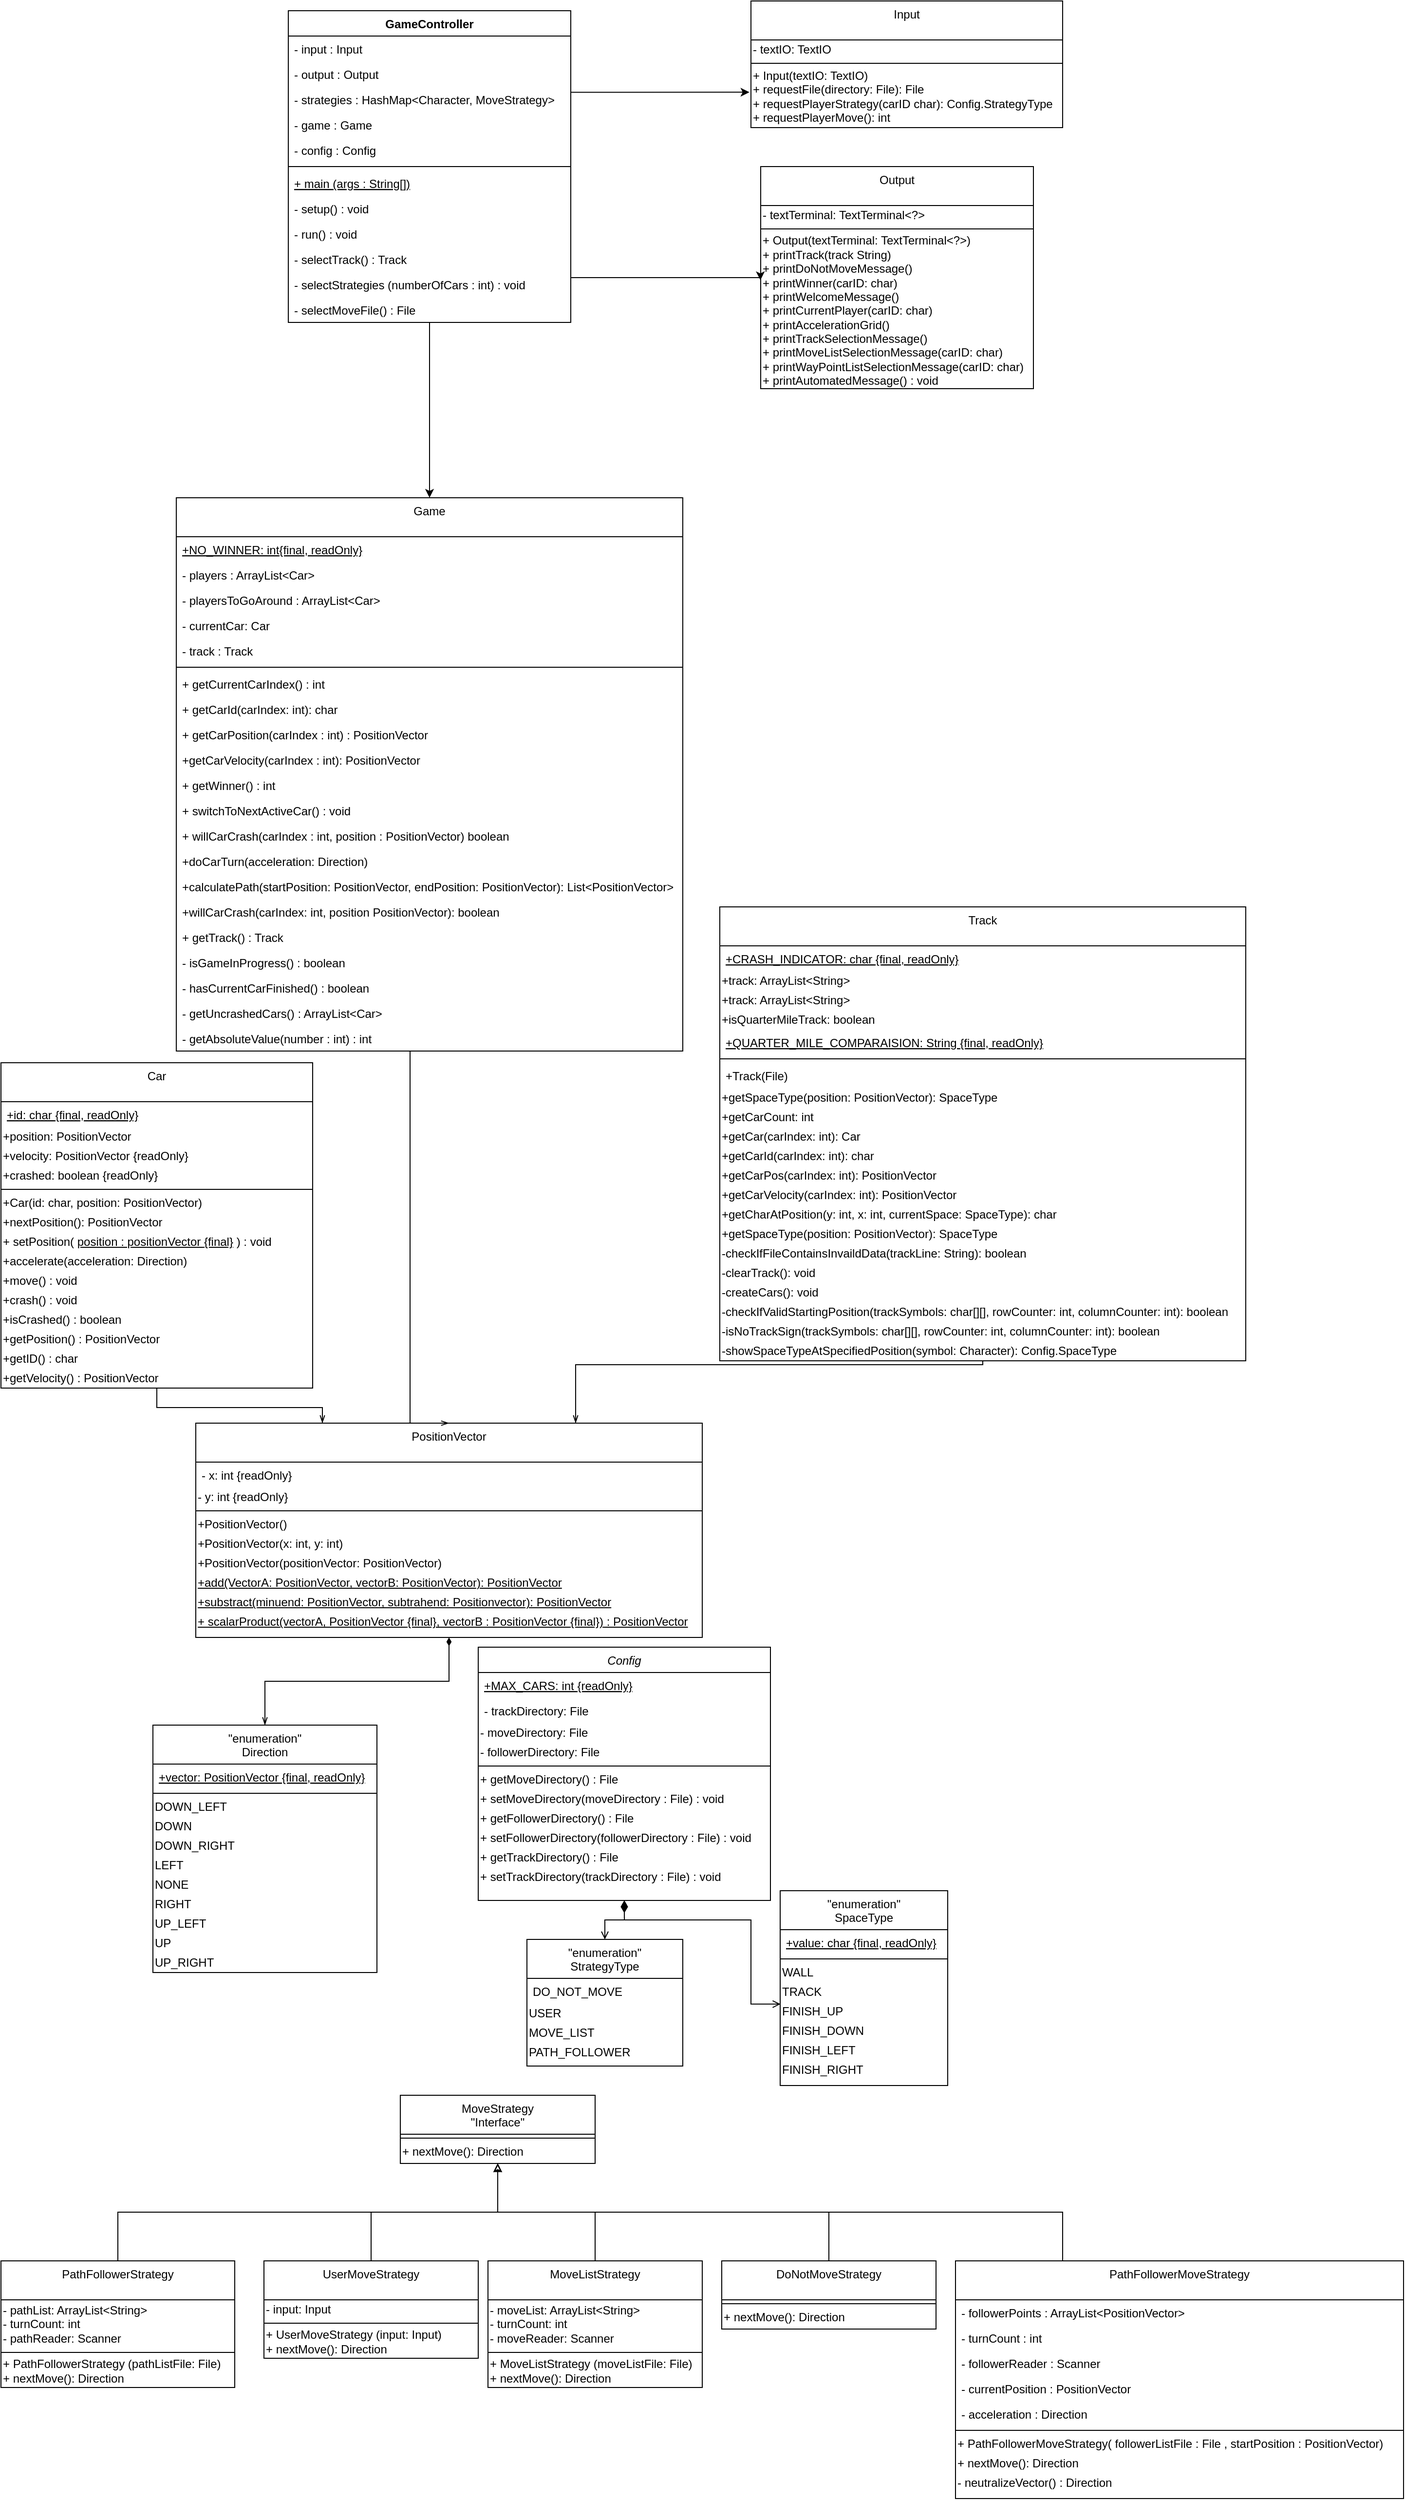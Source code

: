 <mxfile version="14.4.8" type="onedrive"><diagram id="21KPywL8v5zVgEYM9-SO" name="Page-1"><mxGraphModel dx="382" dy="689" grid="1" gridSize="10" guides="1" tooltips="1" connect="1" arrows="1" fold="1" page="1" pageScale="1" pageWidth="827" pageHeight="1169" math="0" shadow="0"><root><mxCell id="0"/><mxCell id="1" parent="0"/><mxCell id="v4-2PvNkM2KqIHNa5-uu-1" value="Config" style="swimlane;fontStyle=2;align=center;verticalAlign=top;childLayout=stackLayout;horizontal=1;startSize=26;horizontalStack=0;resizeParent=1;resizeLast=0;collapsible=1;marginBottom=0;rounded=0;shadow=0;strokeWidth=1;" parent="1" vertex="1"><mxGeometry x="1460" y="1780" width="300" height="260" as="geometry"><mxRectangle x="230" y="140" width="160" height="26" as="alternateBounds"/></mxGeometry></mxCell><mxCell id="v4-2PvNkM2KqIHNa5-uu-2" value="+MAX_CARS: int {readOnly}" style="text;align=left;verticalAlign=top;spacingLeft=4;spacingRight=4;overflow=hidden;rotatable=0;points=[[0,0.5],[1,0.5]];portConstraint=eastwest;rounded=0;shadow=0;html=0;fontStyle=4" parent="v4-2PvNkM2KqIHNa5-uu-1" vertex="1"><mxGeometry y="26" width="300" height="26" as="geometry"/></mxCell><mxCell id="v4-2PvNkM2KqIHNa5-uu-3" value="- trackDirectory: File" style="text;align=left;verticalAlign=top;spacingLeft=4;spacingRight=4;overflow=hidden;rotatable=0;points=[[0,0.5],[1,0.5]];portConstraint=eastwest;rounded=0;shadow=0;html=0;" parent="v4-2PvNkM2KqIHNa5-uu-1" vertex="1"><mxGeometry y="52" width="300" height="26" as="geometry"/></mxCell><mxCell id="v4-2PvNkM2KqIHNa5-uu-4" value="- moveDirectory: File" style="text;html=1;align=left;verticalAlign=middle;resizable=0;points=[];autosize=1;" parent="v4-2PvNkM2KqIHNa5-uu-1" vertex="1"><mxGeometry y="78" width="300" height="20" as="geometry"/></mxCell><mxCell id="v4-2PvNkM2KqIHNa5-uu-5" value="- followerDirectory: File" style="text;html=1;align=left;verticalAlign=middle;resizable=0;points=[];autosize=1;" parent="v4-2PvNkM2KqIHNa5-uu-1" vertex="1"><mxGeometry y="98" width="300" height="20" as="geometry"/></mxCell><mxCell id="v4-2PvNkM2KqIHNa5-uu-162" value="" style="line;html=1;strokeWidth=1;align=left;verticalAlign=middle;spacingTop=-1;spacingLeft=3;spacingRight=3;rotatable=0;labelPosition=right;points=[];portConstraint=eastwest;" parent="v4-2PvNkM2KqIHNa5-uu-1" vertex="1"><mxGeometry y="118" width="300" height="8" as="geometry"/></mxCell><mxCell id="v4-2PvNkM2KqIHNa5-uu-163" value="+ getMoveDirectory() : File" style="text;html=1;align=left;verticalAlign=middle;resizable=0;points=[];autosize=1;" parent="v4-2PvNkM2KqIHNa5-uu-1" vertex="1"><mxGeometry y="126" width="300" height="20" as="geometry"/></mxCell><mxCell id="v4-2PvNkM2KqIHNa5-uu-168" value="+ setMoveDirectory(moveDirectory : File) : void" style="text;html=1;align=left;verticalAlign=middle;resizable=0;points=[];autosize=1;" parent="v4-2PvNkM2KqIHNa5-uu-1" vertex="1"><mxGeometry y="146" width="300" height="20" as="geometry"/></mxCell><mxCell id="v4-2PvNkM2KqIHNa5-uu-167" value="+ getFollowerDirectory() : File" style="text;html=1;align=left;verticalAlign=middle;resizable=0;points=[];autosize=1;" parent="v4-2PvNkM2KqIHNa5-uu-1" vertex="1"><mxGeometry y="166" width="300" height="20" as="geometry"/></mxCell><mxCell id="v4-2PvNkM2KqIHNa5-uu-166" value="+ setFollowerDirectory(followerDirectory : File) : void" style="text;html=1;align=left;verticalAlign=middle;resizable=0;points=[];autosize=1;" parent="v4-2PvNkM2KqIHNa5-uu-1" vertex="1"><mxGeometry y="186" width="300" height="20" as="geometry"/></mxCell><mxCell id="v4-2PvNkM2KqIHNa5-uu-164" value="+ getTrackDirectory() : File" style="text;html=1;align=left;verticalAlign=middle;resizable=0;points=[];autosize=1;" parent="v4-2PvNkM2KqIHNa5-uu-1" vertex="1"><mxGeometry y="206" width="300" height="20" as="geometry"/></mxCell><mxCell id="v4-2PvNkM2KqIHNa5-uu-169" value="+ setTrackDirectory(trackDirectory : File) : void" style="text;html=1;align=left;verticalAlign=middle;resizable=0;points=[];autosize=1;" parent="v4-2PvNkM2KqIHNa5-uu-1" vertex="1"><mxGeometry y="226" width="300" height="20" as="geometry"/></mxCell><mxCell id="v4-2PvNkM2KqIHNa5-uu-6" value="&quot;enumeration&quot;&#10;StrategyType&#10;" style="swimlane;fontStyle=0;align=center;verticalAlign=top;childLayout=stackLayout;horizontal=1;startSize=40;horizontalStack=0;resizeParent=1;resizeLast=0;collapsible=1;marginBottom=0;rounded=0;shadow=0;strokeWidth=1;" parent="1" vertex="1"><mxGeometry x="1510" y="2080" width="160" height="130" as="geometry"><mxRectangle x="340" y="380" width="170" height="26" as="alternateBounds"/></mxGeometry></mxCell><mxCell id="v4-2PvNkM2KqIHNa5-uu-7" value="DO_NOT_MOVE" style="text;align=left;verticalAlign=top;spacingLeft=4;spacingRight=4;overflow=hidden;rotatable=0;points=[[0,0.5],[1,0.5]];portConstraint=eastwest;" parent="v4-2PvNkM2KqIHNa5-uu-6" vertex="1"><mxGeometry y="40" width="160" height="26" as="geometry"/></mxCell><mxCell id="v4-2PvNkM2KqIHNa5-uu-8" value="USER" style="text;html=1;align=left;verticalAlign=middle;resizable=0;points=[];autosize=1;" parent="v4-2PvNkM2KqIHNa5-uu-6" vertex="1"><mxGeometry y="66" width="160" height="20" as="geometry"/></mxCell><mxCell id="v4-2PvNkM2KqIHNa5-uu-9" value="MOVE_LIST" style="text;html=1;align=left;verticalAlign=middle;resizable=0;points=[];autosize=1;" parent="v4-2PvNkM2KqIHNa5-uu-6" vertex="1"><mxGeometry y="86" width="160" height="20" as="geometry"/></mxCell><mxCell id="v4-2PvNkM2KqIHNa5-uu-10" value="PATH_FOLLOWER" style="text;html=1;align=left;verticalAlign=middle;resizable=0;points=[];autosize=1;" parent="v4-2PvNkM2KqIHNa5-uu-6" vertex="1"><mxGeometry y="106" width="160" height="20" as="geometry"/></mxCell><mxCell id="v4-2PvNkM2KqIHNa5-uu-11" value="" style="endArrow=diamondThin;endSize=10;endFill=1;shadow=0;strokeWidth=1;rounded=0;edgeStyle=elbowEdgeStyle;elbow=vertical;startArrow=open;startFill=0;" parent="1" source="v4-2PvNkM2KqIHNa5-uu-6" target="v4-2PvNkM2KqIHNa5-uu-1" edge="1"><mxGeometry width="160" relative="1" as="geometry"><mxPoint x="1530" y="1983" as="sourcePoint"/><mxPoint x="1630" y="1881" as="targetPoint"/></mxGeometry></mxCell><mxCell id="v4-2PvNkM2KqIHNa5-uu-12" value="&quot;enumeration&quot;&#10;SpaceType" style="swimlane;fontStyle=0;align=center;verticalAlign=top;childLayout=stackLayout;horizontal=1;startSize=40;horizontalStack=0;resizeParent=1;resizeLast=0;collapsible=1;marginBottom=0;rounded=0;shadow=0;strokeWidth=1;" parent="1" vertex="1"><mxGeometry x="1770" y="2030" width="172" height="200" as="geometry"><mxRectangle x="550" y="140" width="160" height="26" as="alternateBounds"/></mxGeometry></mxCell><mxCell id="v4-2PvNkM2KqIHNa5-uu-13" value="+value: char {final, readOnly}" style="text;align=left;verticalAlign=top;spacingLeft=4;spacingRight=4;overflow=hidden;rotatable=0;points=[[0,0.5],[1,0.5]];portConstraint=eastwest;rounded=0;shadow=0;html=0;fontStyle=4" parent="v4-2PvNkM2KqIHNa5-uu-12" vertex="1"><mxGeometry y="40" width="172" height="26" as="geometry"/></mxCell><mxCell id="v4-2PvNkM2KqIHNa5-uu-14" value="" style="line;html=1;strokeWidth=1;align=left;verticalAlign=middle;spacingTop=-1;spacingLeft=3;spacingRight=3;rotatable=0;labelPosition=right;points=[];portConstraint=eastwest;" parent="v4-2PvNkM2KqIHNa5-uu-12" vertex="1"><mxGeometry y="66" width="172" height="8" as="geometry"/></mxCell><mxCell id="v4-2PvNkM2KqIHNa5-uu-15" value="&lt;div&gt;&lt;span&gt;WALL&lt;/span&gt;&lt;/div&gt;" style="text;html=1;align=left;verticalAlign=middle;resizable=0;points=[];autosize=1;" parent="v4-2PvNkM2KqIHNa5-uu-12" vertex="1"><mxGeometry y="74" width="172" height="20" as="geometry"/></mxCell><mxCell id="v4-2PvNkM2KqIHNa5-uu-16" value="TRACK" style="text;html=1;align=left;verticalAlign=middle;resizable=0;points=[];autosize=1;" parent="v4-2PvNkM2KqIHNa5-uu-12" vertex="1"><mxGeometry y="94" width="172" height="20" as="geometry"/></mxCell><mxCell id="v4-2PvNkM2KqIHNa5-uu-17" value="FINISH_UP" style="text;html=1;align=left;verticalAlign=middle;resizable=0;points=[];autosize=1;" parent="v4-2PvNkM2KqIHNa5-uu-12" vertex="1"><mxGeometry y="114" width="172" height="20" as="geometry"/></mxCell><mxCell id="v4-2PvNkM2KqIHNa5-uu-18" value="FINISH_DOWN" style="text;html=1;align=left;verticalAlign=middle;resizable=0;points=[];autosize=1;" parent="v4-2PvNkM2KqIHNa5-uu-12" vertex="1"><mxGeometry y="134" width="172" height="20" as="geometry"/></mxCell><mxCell id="v4-2PvNkM2KqIHNa5-uu-19" value="FINISH_LEFT" style="text;html=1;align=left;verticalAlign=middle;resizable=0;points=[];autosize=1;" parent="v4-2PvNkM2KqIHNa5-uu-12" vertex="1"><mxGeometry y="154" width="172" height="20" as="geometry"/></mxCell><mxCell id="v4-2PvNkM2KqIHNa5-uu-20" value="FINISH_RIGHT" style="text;html=1;align=left;verticalAlign=middle;resizable=0;points=[];autosize=1;" parent="v4-2PvNkM2KqIHNa5-uu-12" vertex="1"><mxGeometry y="174" width="172" height="20" as="geometry"/></mxCell><mxCell id="v4-2PvNkM2KqIHNa5-uu-21" style="edgeStyle=orthogonalEdgeStyle;rounded=0;orthogonalLoop=1;jettySize=auto;html=1;entryX=0.002;entryY=0.12;entryDx=0;entryDy=0;entryPerimeter=0;endArrow=open;endFill=0;startArrow=diamondThin;startFill=1;exitX=0.5;exitY=1;exitDx=0;exitDy=0;" parent="1" source="v4-2PvNkM2KqIHNa5-uu-1" target="v4-2PvNkM2KqIHNa5-uu-17" edge="1"><mxGeometry relative="1" as="geometry"><Array as="points"><mxPoint x="1610" y="2060"/><mxPoint x="1740" y="2060"/><mxPoint x="1740" y="2146"/></Array></mxGeometry></mxCell><mxCell id="v4-2PvNkM2KqIHNa5-uu-22" value="&quot;enumeration&quot;&#10;Direction" style="swimlane;fontStyle=0;align=center;verticalAlign=top;childLayout=stackLayout;horizontal=1;startSize=40;horizontalStack=0;resizeParent=1;resizeLast=0;collapsible=1;marginBottom=0;rounded=0;shadow=0;strokeWidth=1;" parent="1" vertex="1"><mxGeometry x="1126" y="1860" width="230" height="254" as="geometry"><mxRectangle x="550" y="140" width="160" height="26" as="alternateBounds"/></mxGeometry></mxCell><mxCell id="v4-2PvNkM2KqIHNa5-uu-23" value="+vector: PositionVector {final, readOnly}" style="text;align=left;verticalAlign=top;spacingLeft=4;spacingRight=4;overflow=hidden;rotatable=0;points=[[0,0.5],[1,0.5]];portConstraint=eastwest;rounded=0;shadow=0;html=0;fontStyle=4" parent="v4-2PvNkM2KqIHNa5-uu-22" vertex="1"><mxGeometry y="40" width="230" height="26" as="geometry"/></mxCell><mxCell id="v4-2PvNkM2KqIHNa5-uu-24" value="" style="line;html=1;strokeWidth=1;align=left;verticalAlign=middle;spacingTop=-1;spacingLeft=3;spacingRight=3;rotatable=0;labelPosition=right;points=[];portConstraint=eastwest;" parent="v4-2PvNkM2KqIHNa5-uu-22" vertex="1"><mxGeometry y="66" width="230" height="8" as="geometry"/></mxCell><mxCell id="v4-2PvNkM2KqIHNa5-uu-25" value="&lt;div&gt;&lt;span&gt;DOWN_LEFT&lt;/span&gt;&lt;/div&gt;" style="text;html=1;align=left;verticalAlign=middle;resizable=0;points=[];autosize=1;" parent="v4-2PvNkM2KqIHNa5-uu-22" vertex="1"><mxGeometry y="74" width="230" height="20" as="geometry"/></mxCell><mxCell id="v4-2PvNkM2KqIHNa5-uu-26" value="DOWN" style="text;html=1;align=left;verticalAlign=middle;resizable=0;points=[];autosize=1;" parent="v4-2PvNkM2KqIHNa5-uu-22" vertex="1"><mxGeometry y="94" width="230" height="20" as="geometry"/></mxCell><mxCell id="v4-2PvNkM2KqIHNa5-uu-27" value="DOWN_RIGHT" style="text;html=1;align=left;verticalAlign=middle;resizable=0;points=[];autosize=1;" parent="v4-2PvNkM2KqIHNa5-uu-22" vertex="1"><mxGeometry y="114" width="230" height="20" as="geometry"/></mxCell><mxCell id="v4-2PvNkM2KqIHNa5-uu-28" value="LEFT" style="text;html=1;align=left;verticalAlign=middle;resizable=0;points=[];autosize=1;" parent="v4-2PvNkM2KqIHNa5-uu-22" vertex="1"><mxGeometry y="134" width="230" height="20" as="geometry"/></mxCell><mxCell id="v4-2PvNkM2KqIHNa5-uu-29" value="NONE" style="text;html=1;align=left;verticalAlign=middle;resizable=0;points=[];autosize=1;" parent="v4-2PvNkM2KqIHNa5-uu-22" vertex="1"><mxGeometry y="154" width="230" height="20" as="geometry"/></mxCell><mxCell id="v4-2PvNkM2KqIHNa5-uu-30" value="RIGHT" style="text;html=1;align=left;verticalAlign=middle;resizable=0;points=[];autosize=1;" parent="v4-2PvNkM2KqIHNa5-uu-22" vertex="1"><mxGeometry y="174" width="230" height="20" as="geometry"/></mxCell><mxCell id="v4-2PvNkM2KqIHNa5-uu-31" value="UP_LEFT" style="text;html=1;align=left;verticalAlign=middle;resizable=0;points=[];autosize=1;" parent="v4-2PvNkM2KqIHNa5-uu-22" vertex="1"><mxGeometry y="194" width="230" height="20" as="geometry"/></mxCell><mxCell id="v4-2PvNkM2KqIHNa5-uu-32" value="UP" style="text;html=1;align=left;verticalAlign=middle;resizable=0;points=[];autosize=1;" parent="v4-2PvNkM2KqIHNa5-uu-22" vertex="1"><mxGeometry y="214" width="230" height="20" as="geometry"/></mxCell><mxCell id="v4-2PvNkM2KqIHNa5-uu-33" value="UP_RIGHT" style="text;html=1;align=left;verticalAlign=middle;resizable=0;points=[];autosize=1;" parent="v4-2PvNkM2KqIHNa5-uu-22" vertex="1"><mxGeometry y="234" width="230" height="20" as="geometry"/></mxCell><mxCell id="v4-2PvNkM2KqIHNa5-uu-34" style="edgeStyle=orthogonalEdgeStyle;rounded=0;orthogonalLoop=1;jettySize=auto;html=1;entryX=0.5;entryY=0;entryDx=0;entryDy=0;startArrow=diamondThin;startFill=1;endArrow=openThin;endFill=0;" parent="1" source="v4-2PvNkM2KqIHNa5-uu-35" target="v4-2PvNkM2KqIHNa5-uu-22" edge="1"><mxGeometry relative="1" as="geometry"/></mxCell><mxCell id="v4-2PvNkM2KqIHNa5-uu-35" value="PositionVector" style="swimlane;fontStyle=0;align=center;verticalAlign=top;childLayout=stackLayout;horizontal=1;startSize=40;horizontalStack=0;resizeParent=1;resizeLast=0;collapsible=1;marginBottom=0;rounded=0;shadow=0;strokeWidth=1;" parent="1" vertex="1"><mxGeometry x="1170" y="1550" width="520" height="220" as="geometry"><mxRectangle x="550" y="140" width="160" height="26" as="alternateBounds"/></mxGeometry></mxCell><mxCell id="v4-2PvNkM2KqIHNa5-uu-36" value="- x: int {readOnly}" style="text;align=left;verticalAlign=top;spacingLeft=4;spacingRight=4;overflow=hidden;rotatable=0;points=[[0,0.5],[1,0.5]];portConstraint=eastwest;rounded=0;shadow=0;html=0;" parent="v4-2PvNkM2KqIHNa5-uu-35" vertex="1"><mxGeometry y="40" width="520" height="26" as="geometry"/></mxCell><mxCell id="v4-2PvNkM2KqIHNa5-uu-37" value="- y: int {readOnly}" style="text;html=1;align=left;verticalAlign=middle;resizable=0;points=[];autosize=1;" parent="v4-2PvNkM2KqIHNa5-uu-35" vertex="1"><mxGeometry y="66" width="520" height="20" as="geometry"/></mxCell><mxCell id="v4-2PvNkM2KqIHNa5-uu-38" value="" style="line;html=1;strokeWidth=1;align=left;verticalAlign=middle;spacingTop=-1;spacingLeft=3;spacingRight=3;rotatable=0;labelPosition=right;points=[];portConstraint=eastwest;" parent="v4-2PvNkM2KqIHNa5-uu-35" vertex="1"><mxGeometry y="86" width="520" height="8" as="geometry"/></mxCell><mxCell id="v4-2PvNkM2KqIHNa5-uu-39" value="&lt;div&gt;&lt;span&gt;+PositionVector()&lt;/span&gt;&lt;/div&gt;" style="text;html=1;align=left;verticalAlign=middle;resizable=0;points=[];autosize=1;" parent="v4-2PvNkM2KqIHNa5-uu-35" vertex="1"><mxGeometry y="94" width="520" height="20" as="geometry"/></mxCell><mxCell id="v4-2PvNkM2KqIHNa5-uu-40" value="+PositionVector(x: int, y: int)" style="text;html=1;align=left;verticalAlign=middle;resizable=0;points=[];autosize=1;" parent="v4-2PvNkM2KqIHNa5-uu-35" vertex="1"><mxGeometry y="114" width="520" height="20" as="geometry"/></mxCell><mxCell id="v4-2PvNkM2KqIHNa5-uu-41" value="+PositionVector(positionVector: PositionVector)" style="text;html=1;align=left;verticalAlign=middle;resizable=0;points=[];autosize=1;" parent="v4-2PvNkM2KqIHNa5-uu-35" vertex="1"><mxGeometry y="134" width="520" height="20" as="geometry"/></mxCell><mxCell id="v4-2PvNkM2KqIHNa5-uu-42" value="&lt;u&gt;+add(VectorA: PositionVector, vectorB: PositionVector): PositionVector&lt;/u&gt;" style="text;html=1;align=left;verticalAlign=middle;resizable=0;points=[];autosize=1;" parent="v4-2PvNkM2KqIHNa5-uu-35" vertex="1"><mxGeometry y="154" width="520" height="20" as="geometry"/></mxCell><mxCell id="v4-2PvNkM2KqIHNa5-uu-43" value="&lt;u&gt;+substract(minuend: PositionVector, subtrahend: Positionvector): PositionVector&lt;/u&gt;" style="text;html=1;align=left;verticalAlign=middle;resizable=0;points=[];autosize=1;" parent="v4-2PvNkM2KqIHNa5-uu-35" vertex="1"><mxGeometry y="174" width="520" height="20" as="geometry"/></mxCell><mxCell id="v4-2PvNkM2KqIHNa5-uu-158" value="&lt;u&gt;+ scalarProduct(vectorA,&amp;nbsp;PositionVector {final}, vectorB : PositionVector {final}) : PositionVector&lt;/u&gt;" style="text;html=1;align=left;verticalAlign=middle;resizable=0;points=[];autosize=1;" parent="v4-2PvNkM2KqIHNa5-uu-35" vertex="1"><mxGeometry y="194" width="520" height="20" as="geometry"/></mxCell><mxCell id="v4-2PvNkM2KqIHNa5-uu-44" style="edgeStyle=orthogonalEdgeStyle;rounded=0;orthogonalLoop=1;jettySize=auto;html=1;entryX=0.75;entryY=0;entryDx=0;entryDy=0;startArrow=none;startFill=0;endArrow=openThin;endFill=0;exitX=0.5;exitY=1;exitDx=0;exitDy=0;" parent="1" source="v4-2PvNkM2KqIHNa5-uu-45" target="v4-2PvNkM2KqIHNa5-uu-35" edge="1"><mxGeometry relative="1" as="geometry"><Array as="points"><mxPoint x="1700" y="1490"/><mxPoint x="1500" y="1490"/></Array></mxGeometry></mxCell><mxCell id="v4-2PvNkM2KqIHNa5-uu-45" value="Track" style="swimlane;fontStyle=0;align=center;verticalAlign=top;childLayout=stackLayout;horizontal=1;startSize=40;horizontalStack=0;resizeParent=1;resizeLast=0;collapsible=1;marginBottom=0;rounded=0;shadow=0;strokeWidth=1;" parent="1" vertex="1"><mxGeometry x="1708" y="1020" width="540" height="466" as="geometry"><mxRectangle x="550" y="140" width="160" height="26" as="alternateBounds"/></mxGeometry></mxCell><mxCell id="2ysKxcQ1Nzf8KWPcoLkN-2" value="+CRASH_INDICATOR: char {final, readOnly}" style="text;align=left;verticalAlign=top;spacingLeft=4;spacingRight=4;overflow=hidden;rotatable=0;points=[[0,0.5],[1,0.5]];portConstraint=eastwest;rounded=0;shadow=0;html=0;fontStyle=4" parent="v4-2PvNkM2KqIHNa5-uu-45" vertex="1"><mxGeometry y="40" width="540" height="26" as="geometry"/></mxCell><mxCell id="2ysKxcQ1Nzf8KWPcoLkN-3" value="+track: ArrayList&amp;lt;String&amp;gt;" style="text;html=1;align=left;verticalAlign=middle;resizable=0;points=[];autosize=1;" parent="v4-2PvNkM2KqIHNa5-uu-45" vertex="1"><mxGeometry y="66" width="540" height="20" as="geometry"/></mxCell><mxCell id="2ysKxcQ1Nzf8KWPcoLkN-5" value="+track: ArrayList&amp;lt;String&amp;gt;" style="text;html=1;align=left;verticalAlign=middle;resizable=0;points=[];autosize=1;" parent="v4-2PvNkM2KqIHNa5-uu-45" vertex="1"><mxGeometry y="86" width="540" height="20" as="geometry"/></mxCell><mxCell id="2ysKxcQ1Nzf8KWPcoLkN-4" value="+isQuarterMileTrack: boolean" style="text;html=1;align=left;verticalAlign=middle;resizable=0;points=[];autosize=1;" parent="v4-2PvNkM2KqIHNa5-uu-45" vertex="1"><mxGeometry y="106" width="540" height="20" as="geometry"/></mxCell><mxCell id="2ysKxcQ1Nzf8KWPcoLkN-6" value="+QUARTER_MILE_COMPARAISION: String {final, readOnly}" style="text;align=left;verticalAlign=top;spacingLeft=4;spacingRight=4;overflow=hidden;rotatable=0;points=[[0,0.5],[1,0.5]];portConstraint=eastwest;rounded=0;shadow=0;html=0;fontStyle=4" parent="v4-2PvNkM2KqIHNa5-uu-45" vertex="1"><mxGeometry y="126" width="540" height="26" as="geometry"/></mxCell><mxCell id="2ysKxcQ1Nzf8KWPcoLkN-1" value="" style="line;html=1;strokeWidth=1;align=left;verticalAlign=middle;spacingTop=-1;spacingLeft=3;spacingRight=3;rotatable=0;labelPosition=right;points=[];portConstraint=eastwest;" parent="v4-2PvNkM2KqIHNa5-uu-45" vertex="1"><mxGeometry y="152" width="540" height="8" as="geometry"/></mxCell><mxCell id="v4-2PvNkM2KqIHNa5-uu-46" value="+Track(File)" style="text;align=left;verticalAlign=top;spacingLeft=4;spacingRight=4;overflow=hidden;rotatable=0;points=[[0,0.5],[1,0.5]];portConstraint=eastwest;rounded=0;shadow=0;html=0;" parent="v4-2PvNkM2KqIHNa5-uu-45" vertex="1"><mxGeometry y="160" width="540" height="26" as="geometry"/></mxCell><mxCell id="v4-2PvNkM2KqIHNa5-uu-47" value="&lt;div&gt;&lt;span&gt;+getSpaceType(position: PositionVector): SpaceType&lt;/span&gt;&lt;/div&gt;" style="text;html=1;align=left;verticalAlign=middle;resizable=0;points=[];autosize=1;" parent="v4-2PvNkM2KqIHNa5-uu-45" vertex="1"><mxGeometry y="186" width="540" height="20" as="geometry"/></mxCell><mxCell id="v4-2PvNkM2KqIHNa5-uu-48" value="+getCarCount: int" style="text;html=1;align=left;verticalAlign=middle;resizable=0;points=[];autosize=1;" parent="v4-2PvNkM2KqIHNa5-uu-45" vertex="1"><mxGeometry y="206" width="540" height="20" as="geometry"/></mxCell><mxCell id="v4-2PvNkM2KqIHNa5-uu-49" value="+getCar(carIndex: int): Car" style="text;html=1;align=left;verticalAlign=middle;resizable=0;points=[];autosize=1;" parent="v4-2PvNkM2KqIHNa5-uu-45" vertex="1"><mxGeometry y="226" width="540" height="20" as="geometry"/></mxCell><mxCell id="v4-2PvNkM2KqIHNa5-uu-50" value="+getCarId(carIndex: int): char" style="text;html=1;align=left;verticalAlign=middle;resizable=0;points=[];autosize=1;" parent="v4-2PvNkM2KqIHNa5-uu-45" vertex="1"><mxGeometry y="246" width="540" height="20" as="geometry"/></mxCell><mxCell id="v4-2PvNkM2KqIHNa5-uu-51" value="+getCarPos(carIndex: int): PositionVector" style="text;html=1;align=left;verticalAlign=middle;resizable=0;points=[];autosize=1;" parent="v4-2PvNkM2KqIHNa5-uu-45" vertex="1"><mxGeometry y="266" width="540" height="20" as="geometry"/></mxCell><mxCell id="v4-2PvNkM2KqIHNa5-uu-52" value="+getCarVelocity(carIndex: int): PositionVector" style="text;html=1;align=left;verticalAlign=middle;resizable=0;points=[];autosize=1;" parent="v4-2PvNkM2KqIHNa5-uu-45" vertex="1"><mxGeometry y="286" width="540" height="20" as="geometry"/></mxCell><mxCell id="v4-2PvNkM2KqIHNa5-uu-53" value="+getCharAtPosition(y: int, x: int, currentSpace: SpaceType): char" style="text;html=1;align=left;verticalAlign=middle;resizable=0;points=[];autosize=1;" parent="v4-2PvNkM2KqIHNa5-uu-45" vertex="1"><mxGeometry y="306" width="540" height="20" as="geometry"/></mxCell><mxCell id="2ysKxcQ1Nzf8KWPcoLkN-12" value="&lt;div&gt;&lt;span&gt;+getSpaceType(position: PositionVector): SpaceType&lt;/span&gt;&lt;/div&gt;" style="text;html=1;align=left;verticalAlign=middle;resizable=0;points=[];autosize=1;" parent="v4-2PvNkM2KqIHNa5-uu-45" vertex="1"><mxGeometry y="326" width="540" height="20" as="geometry"/></mxCell><mxCell id="v4-2PvNkM2KqIHNa5-uu-54" value="-checkIfFileContainsInvaildData(trackLine: String): boolean" style="text;html=1;align=left;verticalAlign=middle;resizable=0;points=[];autosize=1;" parent="v4-2PvNkM2KqIHNa5-uu-45" vertex="1"><mxGeometry y="346" width="540" height="20" as="geometry"/></mxCell><mxCell id="2ysKxcQ1Nzf8KWPcoLkN-7" value="&lt;div&gt;&lt;span&gt;-clearTrack(): void&lt;/span&gt;&lt;/div&gt;" style="text;html=1;align=left;verticalAlign=middle;resizable=0;points=[];autosize=1;" parent="v4-2PvNkM2KqIHNa5-uu-45" vertex="1"><mxGeometry y="366" width="540" height="20" as="geometry"/></mxCell><mxCell id="2ysKxcQ1Nzf8KWPcoLkN-8" value="&lt;div&gt;&lt;span&gt;-createCars(): void&lt;/span&gt;&lt;/div&gt;" style="text;html=1;align=left;verticalAlign=middle;resizable=0;points=[];autosize=1;" parent="v4-2PvNkM2KqIHNa5-uu-45" vertex="1"><mxGeometry y="386" width="540" height="20" as="geometry"/></mxCell><mxCell id="2ysKxcQ1Nzf8KWPcoLkN-9" value="&lt;div&gt;&lt;span&gt;-checkIfValidStartingPosition(trackSymbols: char[][], rowCounter: int, columnCounter: int): boolean&amp;nbsp;&lt;/span&gt;&lt;/div&gt;" style="text;html=1;align=left;verticalAlign=middle;resizable=0;points=[];autosize=1;" parent="v4-2PvNkM2KqIHNa5-uu-45" vertex="1"><mxGeometry y="406" width="540" height="20" as="geometry"/></mxCell><mxCell id="2ysKxcQ1Nzf8KWPcoLkN-10" value="&lt;div&gt;&lt;span&gt;-isNoTrackSign(trackSymbols: char[][], rowCounter: int, columnCounter: int): boolean&lt;/span&gt;&lt;/div&gt;" style="text;html=1;align=left;verticalAlign=middle;resizable=0;points=[];autosize=1;" parent="v4-2PvNkM2KqIHNa5-uu-45" vertex="1"><mxGeometry y="426" width="540" height="20" as="geometry"/></mxCell><mxCell id="2ysKxcQ1Nzf8KWPcoLkN-11" value="&lt;div&gt;&lt;span&gt;-showSpaceTypeAtSpecifiedPosition(symbol: Character): Config.SpaceType&lt;/span&gt;&lt;/div&gt;" style="text;html=1;align=left;verticalAlign=middle;resizable=0;points=[];autosize=1;" parent="v4-2PvNkM2KqIHNa5-uu-45" vertex="1"><mxGeometry y="446" width="540" height="20" as="geometry"/></mxCell><mxCell id="v4-2PvNkM2KqIHNa5-uu-55" style="edgeStyle=orthogonalEdgeStyle;rounded=0;orthogonalLoop=1;jettySize=auto;html=1;entryX=0.25;entryY=0;entryDx=0;entryDy=0;startArrow=none;startFill=0;endArrow=openThin;endFill=0;" parent="1" source="v4-2PvNkM2KqIHNa5-uu-56" target="v4-2PvNkM2KqIHNa5-uu-35" edge="1"><mxGeometry relative="1" as="geometry"/></mxCell><mxCell id="v4-2PvNkM2KqIHNa5-uu-56" value="Car" style="swimlane;fontStyle=0;align=center;verticalAlign=top;childLayout=stackLayout;horizontal=1;startSize=40;horizontalStack=0;resizeParent=1;resizeLast=0;collapsible=1;marginBottom=0;rounded=0;shadow=0;strokeWidth=1;" parent="1" vertex="1"><mxGeometry x="970" y="1180" width="320" height="334" as="geometry"><mxRectangle x="550" y="140" width="160" height="26" as="alternateBounds"/></mxGeometry></mxCell><mxCell id="v4-2PvNkM2KqIHNa5-uu-57" value="+id: char {final, readOnly}" style="text;align=left;verticalAlign=top;spacingLeft=4;spacingRight=4;overflow=hidden;rotatable=0;points=[[0,0.5],[1,0.5]];portConstraint=eastwest;rounded=0;shadow=0;html=0;fontStyle=4" parent="v4-2PvNkM2KqIHNa5-uu-56" vertex="1"><mxGeometry y="40" width="320" height="26" as="geometry"/></mxCell><mxCell id="v4-2PvNkM2KqIHNa5-uu-58" value="+position: PositionVector" style="text;html=1;align=left;verticalAlign=middle;resizable=0;points=[];autosize=1;" parent="v4-2PvNkM2KqIHNa5-uu-56" vertex="1"><mxGeometry y="66" width="320" height="20" as="geometry"/></mxCell><mxCell id="v4-2PvNkM2KqIHNa5-uu-59" value="+velocity: PositionVector {readOnly}" style="text;html=1;align=left;verticalAlign=middle;resizable=0;points=[];autosize=1;" parent="v4-2PvNkM2KqIHNa5-uu-56" vertex="1"><mxGeometry y="86" width="320" height="20" as="geometry"/></mxCell><mxCell id="v4-2PvNkM2KqIHNa5-uu-60" value="+crashed: boolean {readOnly}" style="text;html=1;align=left;verticalAlign=middle;resizable=0;points=[];autosize=1;" parent="v4-2PvNkM2KqIHNa5-uu-56" vertex="1"><mxGeometry y="106" width="320" height="20" as="geometry"/></mxCell><mxCell id="v4-2PvNkM2KqIHNa5-uu-61" value="" style="line;html=1;strokeWidth=1;align=left;verticalAlign=middle;spacingTop=-1;spacingLeft=3;spacingRight=3;rotatable=0;labelPosition=right;points=[];portConstraint=eastwest;" parent="v4-2PvNkM2KqIHNa5-uu-56" vertex="1"><mxGeometry y="126" width="320" height="8" as="geometry"/></mxCell><mxCell id="v4-2PvNkM2KqIHNa5-uu-62" value="+Car(id: char, position: PositionVector)" style="text;html=1;align=left;verticalAlign=middle;resizable=0;points=[];autosize=1;" parent="v4-2PvNkM2KqIHNa5-uu-56" vertex="1"><mxGeometry y="134" width="320" height="20" as="geometry"/></mxCell><mxCell id="v4-2PvNkM2KqIHNa5-uu-63" value="+nextPosition(): PositionVector" style="text;html=1;align=left;verticalAlign=middle;resizable=0;points=[];autosize=1;" parent="v4-2PvNkM2KqIHNa5-uu-56" vertex="1"><mxGeometry y="154" width="320" height="20" as="geometry"/></mxCell><mxCell id="v4-2PvNkM2KqIHNa5-uu-155" value="+ setPosition( &lt;u&gt;position : positionVector {final}&lt;/u&gt; ) : void" style="text;html=1;align=left;verticalAlign=middle;resizable=0;points=[];autosize=1;" parent="v4-2PvNkM2KqIHNa5-uu-56" vertex="1"><mxGeometry y="174" width="320" height="20" as="geometry"/></mxCell><mxCell id="v4-2PvNkM2KqIHNa5-uu-64" value="+accelerate(acceleration: Direction)" style="text;html=1;align=left;verticalAlign=middle;resizable=0;points=[];autosize=1;" parent="v4-2PvNkM2KqIHNa5-uu-56" vertex="1"><mxGeometry y="194" width="320" height="20" as="geometry"/></mxCell><mxCell id="v4-2PvNkM2KqIHNa5-uu-65" value="&lt;div&gt;&lt;span&gt;+move() : void&lt;/span&gt;&lt;/div&gt;" style="text;html=1;align=left;verticalAlign=middle;resizable=0;points=[];autosize=1;" parent="v4-2PvNkM2KqIHNa5-uu-56" vertex="1"><mxGeometry y="214" width="320" height="20" as="geometry"/></mxCell><mxCell id="v4-2PvNkM2KqIHNa5-uu-66" value="+crash() : void" style="text;html=1;align=left;verticalAlign=middle;resizable=0;points=[];autosize=1;" parent="v4-2PvNkM2KqIHNa5-uu-56" vertex="1"><mxGeometry y="234" width="320" height="20" as="geometry"/></mxCell><mxCell id="v4-2PvNkM2KqIHNa5-uu-67" value="+isCrashed() : boolean" style="text;html=1;align=left;verticalAlign=middle;resizable=0;points=[];autosize=1;" parent="v4-2PvNkM2KqIHNa5-uu-56" vertex="1"><mxGeometry y="254" width="320" height="20" as="geometry"/></mxCell><mxCell id="v4-2PvNkM2KqIHNa5-uu-68" value="+getPosition() : PositionVector" style="text;html=1;align=left;verticalAlign=middle;resizable=0;points=[];autosize=1;" parent="v4-2PvNkM2KqIHNa5-uu-56" vertex="1"><mxGeometry y="274" width="320" height="20" as="geometry"/></mxCell><mxCell id="v4-2PvNkM2KqIHNa5-uu-69" value="+getID() : char" style="text;html=1;align=left;verticalAlign=middle;resizable=0;points=[];autosize=1;" parent="v4-2PvNkM2KqIHNa5-uu-56" vertex="1"><mxGeometry y="294" width="320" height="20" as="geometry"/></mxCell><mxCell id="v4-2PvNkM2KqIHNa5-uu-70" value="&lt;div&gt;&lt;span&gt;+getVelocity() : PositionVector&lt;/span&gt;&lt;/div&gt;" style="text;html=1;align=left;verticalAlign=middle;resizable=0;points=[];autosize=1;" parent="v4-2PvNkM2KqIHNa5-uu-56" vertex="1"><mxGeometry y="314" width="320" height="20" as="geometry"/></mxCell><mxCell id="v4-2PvNkM2KqIHNa5-uu-71" style="edgeStyle=orthogonalEdgeStyle;rounded=0;orthogonalLoop=1;jettySize=auto;html=1;entryX=0.5;entryY=0;entryDx=0;entryDy=0;startArrow=none;startFill=0;endArrow=openThin;endFill=0;" parent="1" source="v4-2PvNkM2KqIHNa5-uu-72" target="v4-2PvNkM2KqIHNa5-uu-35" edge="1"><mxGeometry relative="1" as="geometry"><Array as="points"><mxPoint x="1390" y="1260"/><mxPoint x="1390" y="1260"/></Array></mxGeometry></mxCell><mxCell id="v4-2PvNkM2KqIHNa5-uu-72" value="Game" style="swimlane;fontStyle=0;align=center;verticalAlign=top;childLayout=stackLayout;horizontal=1;startSize=40;horizontalStack=0;resizeParent=1;resizeLast=0;collapsible=1;marginBottom=0;rounded=0;shadow=0;strokeWidth=1;" parent="1" vertex="1"><mxGeometry x="1150" y="600" width="520" height="568" as="geometry"><mxRectangle x="550" y="140" width="160" height="26" as="alternateBounds"/></mxGeometry></mxCell><mxCell id="v4-2PvNkM2KqIHNa5-uu-73" value="+NO_WINNER: int{final, readOnly}" style="text;align=left;verticalAlign=top;spacingLeft=4;spacingRight=4;overflow=hidden;rotatable=0;points=[[0,0.5],[1,0.5]];portConstraint=eastwest;rounded=0;shadow=0;html=0;fontStyle=4" parent="v4-2PvNkM2KqIHNa5-uu-72" vertex="1"><mxGeometry y="40" width="520" height="26" as="geometry"/></mxCell><mxCell id="v4-2PvNkM2KqIHNa5-uu-74" value="- players : ArrayList&lt;Car&gt;" style="text;strokeColor=none;fillColor=none;align=left;verticalAlign=top;spacingLeft=4;spacingRight=4;overflow=hidden;rotatable=0;points=[[0,0.5],[1,0.5]];portConstraint=eastwest;" parent="v4-2PvNkM2KqIHNa5-uu-72" vertex="1"><mxGeometry y="66" width="520" height="26" as="geometry"/></mxCell><mxCell id="v4-2PvNkM2KqIHNa5-uu-75" value="- playersToGoAround : ArrayList&lt;Car&gt;" style="text;strokeColor=none;fillColor=none;align=left;verticalAlign=top;spacingLeft=4;spacingRight=4;overflow=hidden;rotatable=0;points=[[0,0.5],[1,0.5]];portConstraint=eastwest;" parent="v4-2PvNkM2KqIHNa5-uu-72" vertex="1"><mxGeometry y="92" width="520" height="26" as="geometry"/></mxCell><mxCell id="v4-2PvNkM2KqIHNa5-uu-76" value="- currentCar: Car" style="text;strokeColor=none;fillColor=none;align=left;verticalAlign=top;spacingLeft=4;spacingRight=4;overflow=hidden;rotatable=0;points=[[0,0.5],[1,0.5]];portConstraint=eastwest;" parent="v4-2PvNkM2KqIHNa5-uu-72" vertex="1"><mxGeometry y="118" width="520" height="26" as="geometry"/></mxCell><mxCell id="v4-2PvNkM2KqIHNa5-uu-77" value="- track : Track" style="text;strokeColor=none;fillColor=none;align=left;verticalAlign=top;spacingLeft=4;spacingRight=4;overflow=hidden;rotatable=0;points=[[0,0.5],[1,0.5]];portConstraint=eastwest;" parent="v4-2PvNkM2KqIHNa5-uu-72" vertex="1"><mxGeometry y="144" width="520" height="26" as="geometry"/></mxCell><mxCell id="v4-2PvNkM2KqIHNa5-uu-78" value="" style="line;html=1;strokeWidth=1;align=left;verticalAlign=middle;spacingTop=-1;spacingLeft=3;spacingRight=3;rotatable=0;labelPosition=right;points=[];portConstraint=eastwest;" parent="v4-2PvNkM2KqIHNa5-uu-72" vertex="1"><mxGeometry y="170" width="520" height="8" as="geometry"/></mxCell><mxCell id="v4-2PvNkM2KqIHNa5-uu-79" value="+ getCurrentCarIndex() : int" style="text;strokeColor=none;fillColor=none;align=left;verticalAlign=top;spacingLeft=4;spacingRight=4;overflow=hidden;rotatable=0;points=[[0,0.5],[1,0.5]];portConstraint=eastwest;" parent="v4-2PvNkM2KqIHNa5-uu-72" vertex="1"><mxGeometry y="178" width="520" height="26" as="geometry"/></mxCell><mxCell id="v4-2PvNkM2KqIHNa5-uu-80" value="+ getCarId(carIndex: int): char" style="text;strokeColor=none;fillColor=none;align=left;verticalAlign=top;spacingLeft=4;spacingRight=4;overflow=hidden;rotatable=0;points=[[0,0.5],[1,0.5]];portConstraint=eastwest;" parent="v4-2PvNkM2KqIHNa5-uu-72" vertex="1"><mxGeometry y="204" width="520" height="26" as="geometry"/></mxCell><mxCell id="v4-2PvNkM2KqIHNa5-uu-81" value="+ getCarPosition(carIndex : int) : PositionVector" style="text;strokeColor=none;fillColor=none;align=left;verticalAlign=top;spacingLeft=4;spacingRight=4;overflow=hidden;rotatable=0;points=[[0,0.5],[1,0.5]];portConstraint=eastwest;" parent="v4-2PvNkM2KqIHNa5-uu-72" vertex="1"><mxGeometry y="230" width="520" height="26" as="geometry"/></mxCell><mxCell id="v4-2PvNkM2KqIHNa5-uu-82" value="+getCarVelocity(carIndex : int): PositionVector" style="text;strokeColor=none;fillColor=none;align=left;verticalAlign=top;spacingLeft=4;spacingRight=4;overflow=hidden;rotatable=0;points=[[0,0.5],[1,0.5]];portConstraint=eastwest;" parent="v4-2PvNkM2KqIHNa5-uu-72" vertex="1"><mxGeometry y="256" width="520" height="26" as="geometry"/></mxCell><mxCell id="v4-2PvNkM2KqIHNa5-uu-83" value="+ getWinner() : int" style="text;strokeColor=none;fillColor=none;align=left;verticalAlign=top;spacingLeft=4;spacingRight=4;overflow=hidden;rotatable=0;points=[[0,0.5],[1,0.5]];portConstraint=eastwest;" parent="v4-2PvNkM2KqIHNa5-uu-72" vertex="1"><mxGeometry y="282" width="520" height="26" as="geometry"/></mxCell><mxCell id="v4-2PvNkM2KqIHNa5-uu-84" value="+ switchToNextActiveCar() : void" style="text;strokeColor=none;fillColor=none;align=left;verticalAlign=top;spacingLeft=4;spacingRight=4;overflow=hidden;rotatable=0;points=[[0,0.5],[1,0.5]];portConstraint=eastwest;" parent="v4-2PvNkM2KqIHNa5-uu-72" vertex="1"><mxGeometry y="308" width="520" height="26" as="geometry"/></mxCell><mxCell id="v4-2PvNkM2KqIHNa5-uu-85" value="+ willCarCrash(carIndex : int, position : PositionVector) boolean" style="text;strokeColor=none;fillColor=none;align=left;verticalAlign=top;spacingLeft=4;spacingRight=4;overflow=hidden;rotatable=0;points=[[0,0.5],[1,0.5]];portConstraint=eastwest;" parent="v4-2PvNkM2KqIHNa5-uu-72" vertex="1"><mxGeometry y="334" width="520" height="26" as="geometry"/></mxCell><mxCell id="v4-2PvNkM2KqIHNa5-uu-86" value="+doCarTurn(acceleration: Direction)" style="text;strokeColor=none;fillColor=none;align=left;verticalAlign=top;spacingLeft=4;spacingRight=4;overflow=hidden;rotatable=0;points=[[0,0.5],[1,0.5]];portConstraint=eastwest;" parent="v4-2PvNkM2KqIHNa5-uu-72" vertex="1"><mxGeometry y="360" width="520" height="26" as="geometry"/></mxCell><mxCell id="v4-2PvNkM2KqIHNa5-uu-87" value="+calculatePath(startPosition: PositionVector, endPosition: PositionVector): List&lt;PositionVector&gt;" style="text;strokeColor=none;fillColor=none;align=left;verticalAlign=top;spacingLeft=4;spacingRight=4;overflow=hidden;rotatable=0;points=[[0,0.5],[1,0.5]];portConstraint=eastwest;" parent="v4-2PvNkM2KqIHNa5-uu-72" vertex="1"><mxGeometry y="386" width="520" height="26" as="geometry"/></mxCell><mxCell id="v4-2PvNkM2KqIHNa5-uu-88" value="+willCarCrash(carIndex: int, position PositionVector): boolean" style="text;strokeColor=none;fillColor=none;align=left;verticalAlign=top;spacingLeft=4;spacingRight=4;overflow=hidden;rotatable=0;points=[[0,0.5],[1,0.5]];portConstraint=eastwest;" parent="v4-2PvNkM2KqIHNa5-uu-72" vertex="1"><mxGeometry y="412" width="520" height="26" as="geometry"/></mxCell><mxCell id="v4-2PvNkM2KqIHNa5-uu-154" value="+ getTrack() : Track" style="text;strokeColor=none;fillColor=none;align=left;verticalAlign=top;spacingLeft=4;spacingRight=4;overflow=hidden;rotatable=0;points=[[0,0.5],[1,0.5]];portConstraint=eastwest;" parent="v4-2PvNkM2KqIHNa5-uu-72" vertex="1"><mxGeometry y="438" width="520" height="26" as="geometry"/></mxCell><mxCell id="v4-2PvNkM2KqIHNa5-uu-89" value="- isGameInProgress() : boolean" style="text;strokeColor=none;fillColor=none;align=left;verticalAlign=top;spacingLeft=4;spacingRight=4;overflow=hidden;rotatable=0;points=[[0,0.5],[1,0.5]];portConstraint=eastwest;" parent="v4-2PvNkM2KqIHNa5-uu-72" vertex="1"><mxGeometry y="464" width="520" height="26" as="geometry"/></mxCell><mxCell id="v4-2PvNkM2KqIHNa5-uu-90" value="- hasCurrentCarFinished() : boolean" style="text;strokeColor=none;fillColor=none;align=left;verticalAlign=top;spacingLeft=4;spacingRight=4;overflow=hidden;rotatable=0;points=[[0,0.5],[1,0.5]];portConstraint=eastwest;" parent="v4-2PvNkM2KqIHNa5-uu-72" vertex="1"><mxGeometry y="490" width="520" height="26" as="geometry"/></mxCell><mxCell id="v4-2PvNkM2KqIHNa5-uu-91" value="- getUncrashedCars() : ArrayList&lt;Car&gt;" style="text;strokeColor=none;fillColor=none;align=left;verticalAlign=top;spacingLeft=4;spacingRight=4;overflow=hidden;rotatable=0;points=[[0,0.5],[1,0.5]];portConstraint=eastwest;" parent="v4-2PvNkM2KqIHNa5-uu-72" vertex="1"><mxGeometry y="516" width="520" height="26" as="geometry"/></mxCell><mxCell id="v4-2PvNkM2KqIHNa5-uu-92" value="- getAbsoluteValue(number : int) : int" style="text;strokeColor=none;fillColor=none;align=left;verticalAlign=top;spacingLeft=4;spacingRight=4;overflow=hidden;rotatable=0;points=[[0,0.5],[1,0.5]];portConstraint=eastwest;" parent="v4-2PvNkM2KqIHNa5-uu-72" vertex="1"><mxGeometry y="542" width="520" height="26" as="geometry"/></mxCell><mxCell id="v4-2PvNkM2KqIHNa5-uu-93" value="MoveStrategy&#10;&quot;Interface&quot;" style="swimlane;fontStyle=0;align=center;verticalAlign=top;childLayout=stackLayout;horizontal=1;startSize=40;horizontalStack=0;resizeParent=1;resizeLast=0;collapsible=1;marginBottom=0;rounded=0;shadow=0;strokeWidth=1;" parent="1" vertex="1"><mxGeometry x="1380" y="2240" width="200" height="70" as="geometry"><mxRectangle x="550" y="140" width="160" height="26" as="alternateBounds"/></mxGeometry></mxCell><mxCell id="v4-2PvNkM2KqIHNa5-uu-94" value="" style="line;html=1;strokeWidth=1;align=left;verticalAlign=middle;spacingTop=-1;spacingLeft=3;spacingRight=3;rotatable=0;labelPosition=right;points=[];portConstraint=eastwest;" parent="v4-2PvNkM2KqIHNa5-uu-93" vertex="1"><mxGeometry y="40" width="200" height="8" as="geometry"/></mxCell><mxCell id="v4-2PvNkM2KqIHNa5-uu-95" value="+ nextMove(): Direction" style="text;html=1;align=left;verticalAlign=middle;resizable=0;points=[];autosize=1;" parent="v4-2PvNkM2KqIHNa5-uu-93" vertex="1"><mxGeometry y="48" width="200" height="20" as="geometry"/></mxCell><mxCell id="v4-2PvNkM2KqIHNa5-uu-96" style="edgeStyle=orthogonalEdgeStyle;rounded=0;orthogonalLoop=1;jettySize=auto;html=1;entryX=0.5;entryY=1;entryDx=0;entryDy=0;endArrow=block;endFill=0;" parent="1" source="v4-2PvNkM2KqIHNa5-uu-97" target="v4-2PvNkM2KqIHNa5-uu-93" edge="1"><mxGeometry relative="1" as="geometry"/></mxCell><mxCell id="v4-2PvNkM2KqIHNa5-uu-97" value="MoveListStrategy&#10;" style="swimlane;fontStyle=0;align=center;verticalAlign=top;childLayout=stackLayout;horizontal=1;startSize=40;horizontalStack=0;resizeParent=1;resizeLast=0;collapsible=1;marginBottom=0;rounded=0;shadow=0;strokeWidth=1;" parent="1" vertex="1"><mxGeometry x="1470" y="2410" width="220" height="130" as="geometry"><mxRectangle x="550" y="140" width="160" height="26" as="alternateBounds"/></mxGeometry></mxCell><mxCell id="v4-2PvNkM2KqIHNa5-uu-98" value="- moveList: ArrayList&amp;lt;String&amp;gt;&lt;br&gt;- turnCount: int&lt;br&gt;- moveReader: Scanner" style="text;html=1;align=left;verticalAlign=middle;resizable=0;points=[];autosize=1;" parent="v4-2PvNkM2KqIHNa5-uu-97" vertex="1"><mxGeometry y="40" width="220" height="50" as="geometry"/></mxCell><mxCell id="v4-2PvNkM2KqIHNa5-uu-99" value="" style="line;html=1;strokeWidth=1;align=left;verticalAlign=middle;spacingTop=-1;spacingLeft=3;spacingRight=3;rotatable=0;labelPosition=right;points=[];portConstraint=eastwest;" parent="v4-2PvNkM2KqIHNa5-uu-97" vertex="1"><mxGeometry y="90" width="220" height="8" as="geometry"/></mxCell><mxCell id="v4-2PvNkM2KqIHNa5-uu-100" value="+ MoveListStrategy (moveListFile: File)&lt;br&gt;+ nextMove(): Direction" style="text;html=1;align=left;verticalAlign=middle;resizable=0;points=[];autosize=1;" parent="v4-2PvNkM2KqIHNa5-uu-97" vertex="1"><mxGeometry y="98" width="220" height="30" as="geometry"/></mxCell><mxCell id="v4-2PvNkM2KqIHNa5-uu-101" value="Input" style="swimlane;fontStyle=0;align=center;verticalAlign=top;childLayout=stackLayout;horizontal=1;startSize=40;horizontalStack=0;resizeParent=1;resizeLast=0;collapsible=1;marginBottom=0;rounded=0;shadow=0;strokeWidth=1;" parent="1" vertex="1"><mxGeometry x="1740" y="90" width="320" height="130" as="geometry"><mxRectangle x="550" y="140" width="160" height="26" as="alternateBounds"/></mxGeometry></mxCell><mxCell id="v4-2PvNkM2KqIHNa5-uu-102" value="- textIO: TextIO" style="text;html=1;align=left;verticalAlign=middle;resizable=0;points=[];autosize=1;" parent="v4-2PvNkM2KqIHNa5-uu-101" vertex="1"><mxGeometry y="40" width="320" height="20" as="geometry"/></mxCell><mxCell id="v4-2PvNkM2KqIHNa5-uu-103" value="" style="line;html=1;strokeWidth=1;align=left;verticalAlign=middle;spacingTop=-1;spacingLeft=3;spacingRight=3;rotatable=0;labelPosition=right;points=[];portConstraint=eastwest;" parent="v4-2PvNkM2KqIHNa5-uu-101" vertex="1"><mxGeometry y="60" width="320" height="8" as="geometry"/></mxCell><mxCell id="v4-2PvNkM2KqIHNa5-uu-104" value="+ Input(textIO: TextIO)&lt;br&gt;+ requestFile(directory: File): File&lt;br&gt;+ requestPlayerStrategy(carID char): Config.StrategyType&lt;br&gt;+ requestPlayerMove(): int" style="text;html=1;align=left;verticalAlign=middle;resizable=0;points=[];autosize=1;" parent="v4-2PvNkM2KqIHNa5-uu-101" vertex="1"><mxGeometry y="68" width="320" height="60" as="geometry"/></mxCell><mxCell id="v4-2PvNkM2KqIHNa5-uu-105" value="Output" style="swimlane;fontStyle=0;align=center;verticalAlign=top;childLayout=stackLayout;horizontal=1;startSize=40;horizontalStack=0;resizeParent=1;resizeLast=0;collapsible=1;marginBottom=0;rounded=0;shadow=0;strokeWidth=1;" parent="1" vertex="1"><mxGeometry x="1750" y="260" width="280" height="228" as="geometry"><mxRectangle x="550" y="140" width="160" height="26" as="alternateBounds"/></mxGeometry></mxCell><mxCell id="v4-2PvNkM2KqIHNa5-uu-106" value="- textTerminal: TextTerminal&amp;lt;?&amp;gt;" style="text;html=1;align=left;verticalAlign=middle;resizable=0;points=[];autosize=1;" parent="v4-2PvNkM2KqIHNa5-uu-105" vertex="1"><mxGeometry y="40" width="280" height="20" as="geometry"/></mxCell><mxCell id="v4-2PvNkM2KqIHNa5-uu-107" value="" style="line;html=1;strokeWidth=1;align=left;verticalAlign=middle;spacingTop=-1;spacingLeft=3;spacingRight=3;rotatable=0;labelPosition=right;points=[];portConstraint=eastwest;" parent="v4-2PvNkM2KqIHNa5-uu-105" vertex="1"><mxGeometry y="60" width="280" height="8" as="geometry"/></mxCell><mxCell id="v4-2PvNkM2KqIHNa5-uu-108" value="+ Output(textTerminal: TextTerminal&amp;lt;?&amp;gt;)&lt;br&gt;+ printTrack(track String)&lt;br&gt;+ printDoNotMoveMessage()&lt;br&gt;+ printWinner(carID: char)&lt;br&gt;+ printWelcomeMessage()&lt;br&gt;+ printCurrentPlayer(carID: char)&lt;br&gt;+ printAccelerationGrid()&lt;br&gt;+ printTrackSelectionMessage()&lt;br&gt;+ printMoveListSelectionMessage(carID: char)&lt;br&gt;+ &lt;span class=&quot;pl-en&quot;&gt;printWayPointListSelectionMessage(carID: char)&lt;br&gt;+ printAutomatedMessage() : void&lt;br&gt;&lt;/span&gt;" style="text;html=1;align=left;verticalAlign=middle;resizable=0;points=[];autosize=1;" parent="v4-2PvNkM2KqIHNa5-uu-105" vertex="1"><mxGeometry y="68" width="280" height="160" as="geometry"/></mxCell><mxCell id="v4-2PvNkM2KqIHNa5-uu-109" style="edgeStyle=orthogonalEdgeStyle;rounded=0;orthogonalLoop=1;jettySize=auto;html=1;" parent="1" source="v4-2PvNkM2KqIHNa5-uu-110" target="v4-2PvNkM2KqIHNa5-uu-72" edge="1"><mxGeometry relative="1" as="geometry"/></mxCell><mxCell id="v4-2PvNkM2KqIHNa5-uu-110" value="GameController" style="swimlane;fontStyle=1;align=center;verticalAlign=top;childLayout=stackLayout;horizontal=1;startSize=26;horizontalStack=0;resizeParent=1;resizeParentMax=0;resizeLast=0;collapsible=1;marginBottom=0;" parent="1" vertex="1"><mxGeometry x="1265" y="100" width="290" height="320" as="geometry"/></mxCell><mxCell id="v4-2PvNkM2KqIHNa5-uu-111" value="- input : Input" style="text;strokeColor=none;fillColor=none;align=left;verticalAlign=top;spacingLeft=4;spacingRight=4;overflow=hidden;rotatable=0;points=[[0,0.5],[1,0.5]];portConstraint=eastwest;" parent="v4-2PvNkM2KqIHNa5-uu-110" vertex="1"><mxGeometry y="26" width="290" height="26" as="geometry"/></mxCell><mxCell id="v4-2PvNkM2KqIHNa5-uu-112" value="- output : Output" style="text;strokeColor=none;fillColor=none;align=left;verticalAlign=top;spacingLeft=4;spacingRight=4;overflow=hidden;rotatable=0;points=[[0,0.5],[1,0.5]];portConstraint=eastwest;" parent="v4-2PvNkM2KqIHNa5-uu-110" vertex="1"><mxGeometry y="52" width="290" height="26" as="geometry"/></mxCell><mxCell id="v4-2PvNkM2KqIHNa5-uu-113" value="- strategies : HashMap&lt;Character, MoveStrategy&gt;" style="text;strokeColor=none;fillColor=none;align=left;verticalAlign=top;spacingLeft=4;spacingRight=4;overflow=hidden;rotatable=0;points=[[0,0.5],[1,0.5]];portConstraint=eastwest;" parent="v4-2PvNkM2KqIHNa5-uu-110" vertex="1"><mxGeometry y="78" width="290" height="26" as="geometry"/></mxCell><mxCell id="v4-2PvNkM2KqIHNa5-uu-114" value="- game : Game" style="text;strokeColor=none;fillColor=none;align=left;verticalAlign=top;spacingLeft=4;spacingRight=4;overflow=hidden;rotatable=0;points=[[0,0.5],[1,0.5]];portConstraint=eastwest;" parent="v4-2PvNkM2KqIHNa5-uu-110" vertex="1"><mxGeometry y="104" width="290" height="26" as="geometry"/></mxCell><mxCell id="v4-2PvNkM2KqIHNa5-uu-115" value="- config : Config" style="text;strokeColor=none;fillColor=none;align=left;verticalAlign=top;spacingLeft=4;spacingRight=4;overflow=hidden;rotatable=0;points=[[0,0.5],[1,0.5]];portConstraint=eastwest;" parent="v4-2PvNkM2KqIHNa5-uu-110" vertex="1"><mxGeometry y="130" width="290" height="26" as="geometry"/></mxCell><mxCell id="v4-2PvNkM2KqIHNa5-uu-116" value="" style="line;strokeWidth=1;fillColor=none;align=left;verticalAlign=middle;spacingTop=-1;spacingLeft=3;spacingRight=3;rotatable=0;labelPosition=right;points=[];portConstraint=eastwest;" parent="v4-2PvNkM2KqIHNa5-uu-110" vertex="1"><mxGeometry y="156" width="290" height="8" as="geometry"/></mxCell><mxCell id="v4-2PvNkM2KqIHNa5-uu-117" value="+ main (args : String[])" style="text;strokeColor=none;fillColor=none;align=left;verticalAlign=top;spacingLeft=4;spacingRight=4;overflow=hidden;rotatable=0;points=[[0,0.5],[1,0.5]];portConstraint=eastwest;fontStyle=4" parent="v4-2PvNkM2KqIHNa5-uu-110" vertex="1"><mxGeometry y="164" width="290" height="26" as="geometry"/></mxCell><mxCell id="v4-2PvNkM2KqIHNa5-uu-118" value="- setup() : void" style="text;strokeColor=none;fillColor=none;align=left;verticalAlign=top;spacingLeft=4;spacingRight=4;overflow=hidden;rotatable=0;points=[[0,0.5],[1,0.5]];portConstraint=eastwest;" parent="v4-2PvNkM2KqIHNa5-uu-110" vertex="1"><mxGeometry y="190" width="290" height="26" as="geometry"/></mxCell><mxCell id="v4-2PvNkM2KqIHNa5-uu-119" value="- run() : void" style="text;strokeColor=none;fillColor=none;align=left;verticalAlign=top;spacingLeft=4;spacingRight=4;overflow=hidden;rotatable=0;points=[[0,0.5],[1,0.5]];portConstraint=eastwest;" parent="v4-2PvNkM2KqIHNa5-uu-110" vertex="1"><mxGeometry y="216" width="290" height="26" as="geometry"/></mxCell><mxCell id="v4-2PvNkM2KqIHNa5-uu-120" value="- selectTrack() : Track" style="text;strokeColor=none;fillColor=none;align=left;verticalAlign=top;spacingLeft=4;spacingRight=4;overflow=hidden;rotatable=0;points=[[0,0.5],[1,0.5]];portConstraint=eastwest;" parent="v4-2PvNkM2KqIHNa5-uu-110" vertex="1"><mxGeometry y="242" width="290" height="26" as="geometry"/></mxCell><mxCell id="v4-2PvNkM2KqIHNa5-uu-121" value="- selectStrategies (numberOfCars : int) : void" style="text;strokeColor=none;fillColor=none;align=left;verticalAlign=top;spacingLeft=4;spacingRight=4;overflow=hidden;rotatable=0;points=[[0,0.5],[1,0.5]];portConstraint=eastwest;" parent="v4-2PvNkM2KqIHNa5-uu-110" vertex="1"><mxGeometry y="268" width="290" height="26" as="geometry"/></mxCell><mxCell id="v4-2PvNkM2KqIHNa5-uu-122" value="- selectMoveFile() : File" style="text;strokeColor=none;fillColor=none;align=left;verticalAlign=top;spacingLeft=4;spacingRight=4;overflow=hidden;rotatable=0;points=[[0,0.5],[1,0.5]];portConstraint=eastwest;" parent="v4-2PvNkM2KqIHNa5-uu-110" vertex="1"><mxGeometry y="294" width="290" height="26" as="geometry"/></mxCell><mxCell id="v4-2PvNkM2KqIHNa5-uu-123" style="edgeStyle=orthogonalEdgeStyle;rounded=0;orthogonalLoop=1;jettySize=auto;html=1;entryX=-0.001;entryY=0.304;entryDx=0;entryDy=0;entryPerimeter=0;" parent="1" source="v4-2PvNkM2KqIHNa5-uu-121" target="v4-2PvNkM2KqIHNa5-uu-108" edge="1"><mxGeometry relative="1" as="geometry"><Array as="points"><mxPoint x="1610" y="374"/><mxPoint x="1610" y="374"/></Array></mxGeometry></mxCell><mxCell id="v4-2PvNkM2KqIHNa5-uu-124" style="edgeStyle=orthogonalEdgeStyle;rounded=0;orthogonalLoop=1;jettySize=auto;html=1;exitX=1;exitY=0.5;exitDx=0;exitDy=0;entryX=-0.005;entryY=0.428;entryDx=0;entryDy=0;entryPerimeter=0;" parent="1" source="v4-2PvNkM2KqIHNa5-uu-113" target="v4-2PvNkM2KqIHNa5-uu-104" edge="1"><mxGeometry relative="1" as="geometry"><Array as="points"><mxPoint x="1555" y="184"/></Array></mxGeometry></mxCell><mxCell id="v4-2PvNkM2KqIHNa5-uu-125" style="edgeStyle=orthogonalEdgeStyle;rounded=0;orthogonalLoop=1;jettySize=auto;html=1;entryX=0.5;entryY=1;entryDx=0;entryDy=0;endArrow=block;endFill=0;" parent="1" source="v4-2PvNkM2KqIHNa5-uu-126" target="v4-2PvNkM2KqIHNa5-uu-93" edge="1"><mxGeometry relative="1" as="geometry"><Array as="points"><mxPoint x="1820" y="2360"/><mxPoint x="1480" y="2360"/></Array></mxGeometry></mxCell><mxCell id="v4-2PvNkM2KqIHNa5-uu-126" value="DoNotMoveStrategy&#10;" style="swimlane;fontStyle=0;align=center;verticalAlign=top;childLayout=stackLayout;horizontal=1;startSize=40;horizontalStack=0;resizeParent=1;resizeLast=0;collapsible=1;marginBottom=0;rounded=0;shadow=0;strokeWidth=1;" parent="1" vertex="1"><mxGeometry x="1710" y="2410" width="220" height="70" as="geometry"><mxRectangle x="550" y="140" width="160" height="26" as="alternateBounds"/></mxGeometry></mxCell><mxCell id="v4-2PvNkM2KqIHNa5-uu-127" value="" style="line;html=1;strokeWidth=1;align=left;verticalAlign=middle;spacingTop=-1;spacingLeft=3;spacingRight=3;rotatable=0;labelPosition=right;points=[];portConstraint=eastwest;" parent="v4-2PvNkM2KqIHNa5-uu-126" vertex="1"><mxGeometry y="40" width="220" height="8" as="geometry"/></mxCell><mxCell id="v4-2PvNkM2KqIHNa5-uu-128" value="+ nextMove(): Direction" style="text;html=1;align=left;verticalAlign=middle;resizable=0;points=[];autosize=1;" parent="v4-2PvNkM2KqIHNa5-uu-126" vertex="1"><mxGeometry y="48" width="220" height="20" as="geometry"/></mxCell><mxCell id="v4-2PvNkM2KqIHNa5-uu-129" style="edgeStyle=orthogonalEdgeStyle;rounded=0;orthogonalLoop=1;jettySize=auto;html=1;entryX=0.5;entryY=1;entryDx=0;entryDy=0;endArrow=block;endFill=0;" parent="1" source="v4-2PvNkM2KqIHNa5-uu-130" target="v4-2PvNkM2KqIHNa5-uu-93" edge="1"><mxGeometry relative="1" as="geometry"/></mxCell><mxCell id="v4-2PvNkM2KqIHNa5-uu-130" value="UserMoveStrategy&#10;" style="swimlane;fontStyle=0;align=center;verticalAlign=top;childLayout=stackLayout;horizontal=1;startSize=40;horizontalStack=0;resizeParent=1;resizeLast=0;collapsible=1;marginBottom=0;rounded=0;shadow=0;strokeWidth=1;" parent="1" vertex="1"><mxGeometry x="1240" y="2410" width="220" height="100" as="geometry"><mxRectangle x="550" y="140" width="160" height="26" as="alternateBounds"/></mxGeometry></mxCell><mxCell id="v4-2PvNkM2KqIHNa5-uu-131" value="- input: Input" style="text;html=1;align=left;verticalAlign=middle;resizable=0;points=[];autosize=1;" parent="v4-2PvNkM2KqIHNa5-uu-130" vertex="1"><mxGeometry y="40" width="220" height="20" as="geometry"/></mxCell><mxCell id="v4-2PvNkM2KqIHNa5-uu-132" value="" style="line;html=1;strokeWidth=1;align=left;verticalAlign=middle;spacingTop=-1;spacingLeft=3;spacingRight=3;rotatable=0;labelPosition=right;points=[];portConstraint=eastwest;" parent="v4-2PvNkM2KqIHNa5-uu-130" vertex="1"><mxGeometry y="60" width="220" height="8" as="geometry"/></mxCell><mxCell id="v4-2PvNkM2KqIHNa5-uu-133" value="+ UserMoveStrategy (input: Input)&lt;br&gt;+ nextMove(): Direction" style="text;html=1;align=left;verticalAlign=middle;resizable=0;points=[];autosize=1;" parent="v4-2PvNkM2KqIHNa5-uu-130" vertex="1"><mxGeometry y="68" width="220" height="30" as="geometry"/></mxCell><mxCell id="v4-2PvNkM2KqIHNa5-uu-134" style="edgeStyle=orthogonalEdgeStyle;rounded=0;orthogonalLoop=1;jettySize=auto;html=1;entryX=0.5;entryY=1;entryDx=0;entryDy=0;endArrow=block;endFill=0;" parent="1" source="v4-2PvNkM2KqIHNa5-uu-135" target="v4-2PvNkM2KqIHNa5-uu-93" edge="1"><mxGeometry relative="1" as="geometry"><Array as="points"><mxPoint x="1090" y="2360"/><mxPoint x="1480" y="2360"/></Array></mxGeometry></mxCell><mxCell id="v4-2PvNkM2KqIHNa5-uu-135" value="PathFollowerStrategy&#10;" style="swimlane;fontStyle=0;align=center;verticalAlign=top;childLayout=stackLayout;horizontal=1;startSize=40;horizontalStack=0;resizeParent=1;resizeLast=0;collapsible=1;marginBottom=0;rounded=0;shadow=0;strokeWidth=1;" parent="1" vertex="1"><mxGeometry x="970" y="2410" width="240" height="130" as="geometry"><mxRectangle x="550" y="140" width="160" height="26" as="alternateBounds"/></mxGeometry></mxCell><mxCell id="v4-2PvNkM2KqIHNa5-uu-136" value="- pathList: ArrayList&amp;lt;String&amp;gt;&lt;br&gt;- turnCount: int&lt;br&gt;- pathReader: Scanner" style="text;html=1;align=left;verticalAlign=middle;resizable=0;points=[];autosize=1;" parent="v4-2PvNkM2KqIHNa5-uu-135" vertex="1"><mxGeometry y="40" width="240" height="50" as="geometry"/></mxCell><mxCell id="v4-2PvNkM2KqIHNa5-uu-137" value="" style="line;html=1;strokeWidth=1;align=left;verticalAlign=middle;spacingTop=-1;spacingLeft=3;spacingRight=3;rotatable=0;labelPosition=right;points=[];portConstraint=eastwest;" parent="v4-2PvNkM2KqIHNa5-uu-135" vertex="1"><mxGeometry y="90" width="240" height="8" as="geometry"/></mxCell><mxCell id="v4-2PvNkM2KqIHNa5-uu-138" value="+ PathFollowerStrategy (pathListFile: File)&lt;br&gt;+ nextMove(): Direction" style="text;html=1;align=left;verticalAlign=middle;resizable=0;points=[];autosize=1;" parent="v4-2PvNkM2KqIHNa5-uu-135" vertex="1"><mxGeometry y="98" width="240" height="30" as="geometry"/></mxCell><mxCell id="v4-2PvNkM2KqIHNa5-uu-151" style="edgeStyle=orthogonalEdgeStyle;rounded=0;orthogonalLoop=1;jettySize=auto;html=1;endArrow=classic;endFill=0;" parent="1" source="v4-2PvNkM2KqIHNa5-uu-139" target="v4-2PvNkM2KqIHNa5-uu-93" edge="1"><mxGeometry relative="1" as="geometry"><Array as="points"><mxPoint x="2060" y="2360"/><mxPoint x="1480" y="2360"/></Array></mxGeometry></mxCell><mxCell id="v4-2PvNkM2KqIHNa5-uu-139" value="PathFollowerMoveStrategy" style="swimlane;fontStyle=0;align=center;verticalAlign=top;childLayout=stackLayout;horizontal=1;startSize=40;horizontalStack=0;resizeParent=1;resizeLast=0;collapsible=1;marginBottom=0;rounded=0;shadow=0;strokeWidth=1;" parent="1" vertex="1"><mxGeometry x="1950" y="2410" width="460" height="244" as="geometry"><mxRectangle x="550" y="140" width="160" height="26" as="alternateBounds"/></mxGeometry></mxCell><mxCell id="v4-2PvNkM2KqIHNa5-uu-143" value="- followerPoints : ArrayList&lt;PositionVector&gt;" style="text;strokeColor=none;fillColor=none;align=left;verticalAlign=top;spacingLeft=4;spacingRight=4;overflow=hidden;rotatable=0;points=[[0,0.5],[1,0.5]];portConstraint=eastwest;" parent="v4-2PvNkM2KqIHNa5-uu-139" vertex="1"><mxGeometry y="40" width="460" height="26" as="geometry"/></mxCell><mxCell id="v4-2PvNkM2KqIHNa5-uu-144" value="- turnCount : int" style="text;strokeColor=none;fillColor=none;align=left;verticalAlign=top;spacingLeft=4;spacingRight=4;overflow=hidden;rotatable=0;points=[[0,0.5],[1,0.5]];portConstraint=eastwest;" parent="v4-2PvNkM2KqIHNa5-uu-139" vertex="1"><mxGeometry y="66" width="460" height="26" as="geometry"/></mxCell><mxCell id="v4-2PvNkM2KqIHNa5-uu-147" value="- followerReader : Scanner" style="text;strokeColor=none;fillColor=none;align=left;verticalAlign=top;spacingLeft=4;spacingRight=4;overflow=hidden;rotatable=0;points=[[0,0.5],[1,0.5]];portConstraint=eastwest;" parent="v4-2PvNkM2KqIHNa5-uu-139" vertex="1"><mxGeometry y="92" width="460" height="26" as="geometry"/></mxCell><mxCell id="v4-2PvNkM2KqIHNa5-uu-148" value="- currentPosition : PositionVector" style="text;strokeColor=none;fillColor=none;align=left;verticalAlign=top;spacingLeft=4;spacingRight=4;overflow=hidden;rotatable=0;points=[[0,0.5],[1,0.5]];portConstraint=eastwest;" parent="v4-2PvNkM2KqIHNa5-uu-139" vertex="1"><mxGeometry y="118" width="460" height="26" as="geometry"/></mxCell><mxCell id="v4-2PvNkM2KqIHNa5-uu-149" value="- acceleration : Direction" style="text;strokeColor=none;fillColor=none;align=left;verticalAlign=top;spacingLeft=4;spacingRight=4;overflow=hidden;rotatable=0;points=[[0,0.5],[1,0.5]];portConstraint=eastwest;" parent="v4-2PvNkM2KqIHNa5-uu-139" vertex="1"><mxGeometry y="144" width="460" height="26" as="geometry"/></mxCell><mxCell id="v4-2PvNkM2KqIHNa5-uu-140" value="" style="line;html=1;strokeWidth=1;align=left;verticalAlign=middle;spacingTop=-1;spacingLeft=3;spacingRight=3;rotatable=0;labelPosition=right;points=[];portConstraint=eastwest;" parent="v4-2PvNkM2KqIHNa5-uu-139" vertex="1"><mxGeometry y="170" width="460" height="8" as="geometry"/></mxCell><mxCell id="v4-2PvNkM2KqIHNa5-uu-153" value="+ PathFollowerMoveStrategy( followerListFile : File , startPosition : PositionVector)&amp;nbsp;" style="text;html=1;align=left;verticalAlign=middle;resizable=0;points=[];autosize=1;" parent="v4-2PvNkM2KqIHNa5-uu-139" vertex="1"><mxGeometry y="178" width="460" height="20" as="geometry"/></mxCell><mxCell id="v4-2PvNkM2KqIHNa5-uu-141" value="+ nextMove(): Direction" style="text;html=1;align=left;verticalAlign=middle;resizable=0;points=[];autosize=1;" parent="v4-2PvNkM2KqIHNa5-uu-139" vertex="1"><mxGeometry y="198" width="460" height="20" as="geometry"/></mxCell><mxCell id="v4-2PvNkM2KqIHNa5-uu-150" value="-&amp;nbsp;neutralizeVector() : Direction" style="text;html=1;align=left;verticalAlign=middle;resizable=0;points=[];autosize=1;" parent="v4-2PvNkM2KqIHNa5-uu-139" vertex="1"><mxGeometry y="218" width="460" height="20" as="geometry"/></mxCell></root></mxGraphModel></diagram></mxfile>